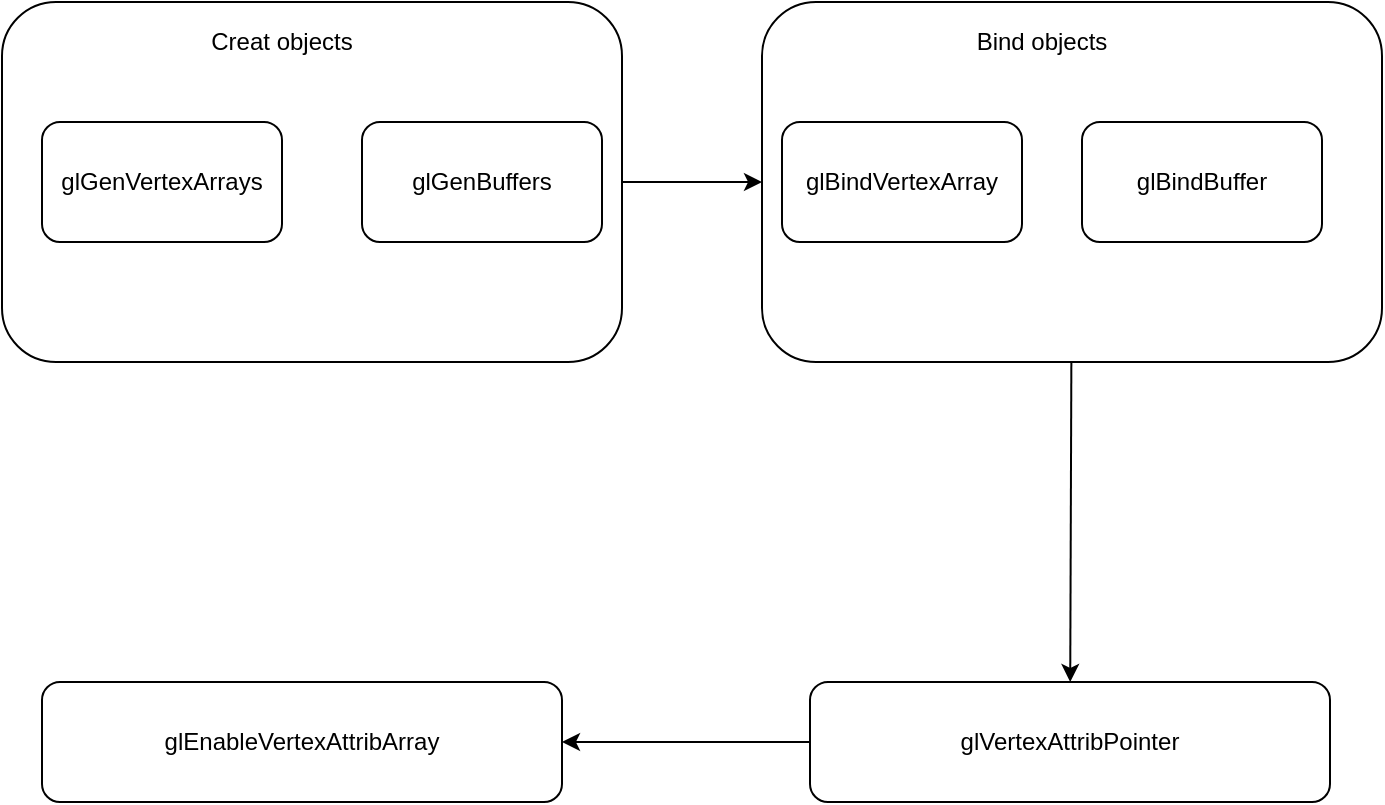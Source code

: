 <mxfile>
    <diagram id="EqTTIkDNQmNlvm2gHmtT" name="Page-1">
        <mxGraphModel dx="691" dy="378" grid="1" gridSize="10" guides="1" tooltips="1" connect="1" arrows="1" fold="1" page="1" pageScale="1" pageWidth="827" pageHeight="1169" math="0" shadow="0">
            <root>
                <mxCell id="0"/>
                <mxCell id="1" parent="0"/>
                <mxCell id="12" value="" style="edgeStyle=none;html=1;entryX=0;entryY=0.5;entryDx=0;entryDy=0;" parent="1" source="5" target="8" edge="1">
                    <mxGeometry relative="1" as="geometry">
                        <mxPoint x="360" y="130" as="targetPoint"/>
                    </mxGeometry>
                </mxCell>
                <mxCell id="5" value="" style="rounded=1;whiteSpace=wrap;html=1;" parent="1" vertex="1">
                    <mxGeometry x="10" y="10" width="310" height="180" as="geometry"/>
                </mxCell>
                <mxCell id="2" value="glGenBuffers" style="rounded=1;whiteSpace=wrap;html=1;" parent="1" vertex="1">
                    <mxGeometry x="190" y="70" width="120" height="60" as="geometry"/>
                </mxCell>
                <mxCell id="3" value="glGenVertexArrays" style="rounded=1;whiteSpace=wrap;html=1;" parent="1" vertex="1">
                    <mxGeometry x="30" y="70" width="120" height="60" as="geometry"/>
                </mxCell>
                <mxCell id="6" value="Creat objects" style="text;html=1;strokeColor=none;fillColor=none;align=center;verticalAlign=middle;whiteSpace=wrap;rounded=0;" parent="1" vertex="1">
                    <mxGeometry x="60" y="20" width="180" height="20" as="geometry"/>
                </mxCell>
                <mxCell id="14" value="" style="edgeStyle=none;html=1;" parent="1" source="8" target="13" edge="1">
                    <mxGeometry relative="1" as="geometry"/>
                </mxCell>
                <mxCell id="8" value="" style="rounded=1;whiteSpace=wrap;html=1;" parent="1" vertex="1">
                    <mxGeometry x="390" y="10" width="310" height="180" as="geometry"/>
                </mxCell>
                <mxCell id="9" value="glBindVertexArray" style="rounded=1;whiteSpace=wrap;html=1;" parent="1" vertex="1">
                    <mxGeometry x="400" y="70" width="120" height="60" as="geometry"/>
                </mxCell>
                <mxCell id="10" value="glBindBuffer" style="rounded=1;whiteSpace=wrap;html=1;" parent="1" vertex="1">
                    <mxGeometry x="550" y="70" width="120" height="60" as="geometry"/>
                </mxCell>
                <mxCell id="11" value="Bind objects" style="text;html=1;strokeColor=none;fillColor=none;align=center;verticalAlign=middle;whiteSpace=wrap;rounded=0;" parent="1" vertex="1">
                    <mxGeometry x="440" y="20" width="180" height="20" as="geometry"/>
                </mxCell>
                <mxCell id="18" value="" style="edgeStyle=none;html=1;" parent="1" source="13" target="17" edge="1">
                    <mxGeometry relative="1" as="geometry"/>
                </mxCell>
                <mxCell id="13" value="glVertexAttribPointer" style="rounded=1;whiteSpace=wrap;html=1;" parent="1" vertex="1">
                    <mxGeometry x="414" y="350" width="260" height="60" as="geometry"/>
                </mxCell>
                <mxCell id="17" value="glEnableVertexAttribArray" style="rounded=1;whiteSpace=wrap;html=1;" parent="1" vertex="1">
                    <mxGeometry x="30" y="350" width="260" height="60" as="geometry"/>
                </mxCell>
            </root>
        </mxGraphModel>
    </diagram>
</mxfile>